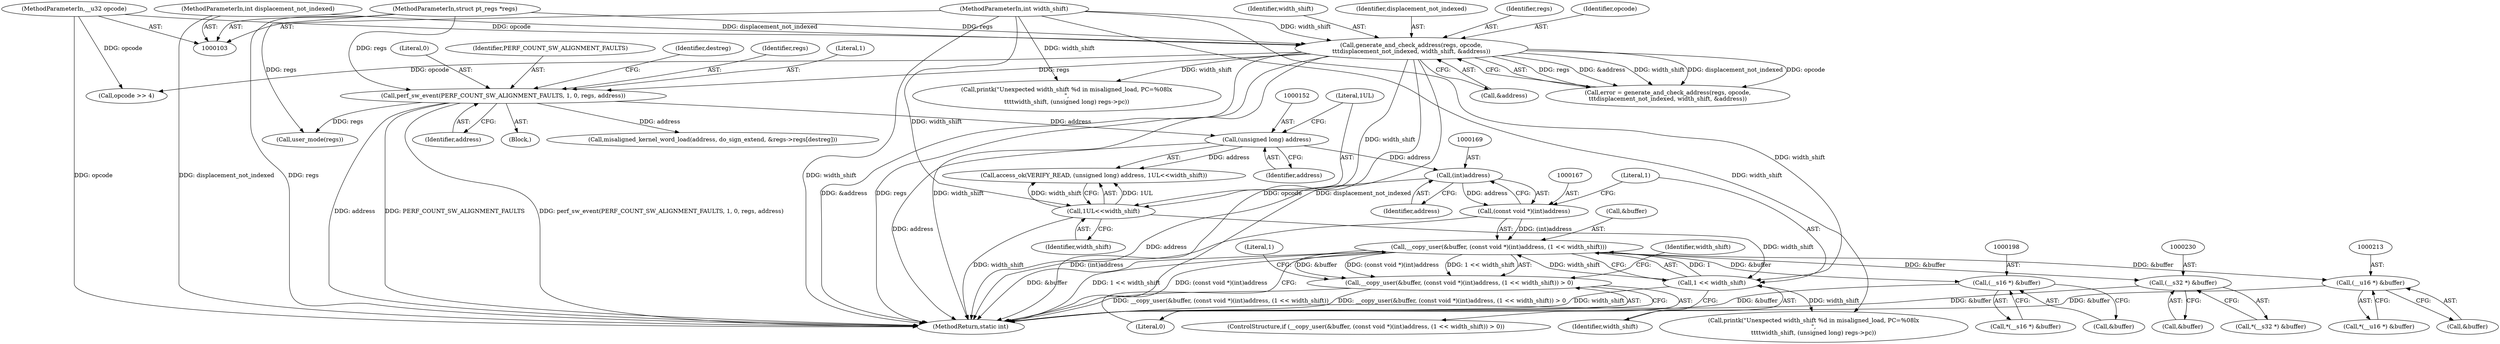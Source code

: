 digraph "1_linux_a8b0ca17b80e92faab46ee7179ba9e99ccb61233_26@API" {
"1000163" [label="(Call,__copy_user(&buffer, (const void *)(int)address, (1 << width_shift)))"];
"1000166" [label="(Call,(const void *)(int)address)"];
"1000168" [label="(Call,(int)address)"];
"1000151" [label="(Call,(unsigned long) address)"];
"1000129" [label="(Call,perf_sw_event(PERF_COUNT_SW_ALIGNMENT_FAULTS, 1, 0, regs, address))"];
"1000115" [label="(Call,generate_and_check_address(regs, opcode,\n\t\t\tdisplacement_not_indexed, width_shift, &address))"];
"1000104" [label="(MethodParameterIn,struct pt_regs *regs)"];
"1000105" [label="(MethodParameterIn,__u32 opcode)"];
"1000106" [label="(MethodParameterIn,int displacement_not_indexed)"];
"1000107" [label="(MethodParameterIn,int width_shift)"];
"1000171" [label="(Call,1 << width_shift)"];
"1000154" [label="(Call,1UL<<width_shift)"];
"1000162" [label="(Call,__copy_user(&buffer, (const void *)(int)address, (1 << width_shift)) > 0)"];
"1000197" [label="(Call,(__s16 *) &buffer)"];
"1000212" [label="(Call,(__u16 *) &buffer)"];
"1000229" [label="(Call,(__s32 *) &buffer)"];
"1000116" [label="(Identifier,regs)"];
"1000130" [label="(Identifier,PERF_COUNT_SW_ALIGNMENT_FAULTS)"];
"1000109" [label="(Block,)"];
"1000117" [label="(Identifier,opcode)"];
"1000138" [label="(Call,opcode >> 4)"];
"1000244" [label="(Call,printk(\"Unexpected width_shift %d in misaligned_load, PC=%08lx\n\",\n\t\t\t\twidth_shift, (unsigned long) regs->pc))"];
"1000106" [label="(MethodParameterIn,int displacement_not_indexed)"];
"1000170" [label="(Identifier,address)"];
"1000199" [label="(Call,&buffer)"];
"1000163" [label="(Call,__copy_user(&buffer, (const void *)(int)address, (1 << width_shift)))"];
"1000151" [label="(Call,(unsigned long) address)"];
"1000197" [label="(Call,(__s16 *) &buffer)"];
"1000136" [label="(Identifier,destreg)"];
"1000120" [label="(Call,&address)"];
"1000115" [label="(Call,generate_and_check_address(regs, opcode,\n\t\t\tdisplacement_not_indexed, width_shift, &address))"];
"1000180" [label="(Identifier,width_shift)"];
"1000166" [label="(Call,(const void *)(int)address)"];
"1000196" [label="(Call,*(__s16 *) &buffer)"];
"1000212" [label="(Call,(__u16 *) &buffer)"];
"1000174" [label="(Literal,0)"];
"1000119" [label="(Identifier,width_shift)"];
"1000133" [label="(Identifier,regs)"];
"1000113" [label="(Call,error = generate_and_check_address(regs, opcode,\n\t\t\tdisplacement_not_indexed, width_shift, &address))"];
"1000118" [label="(Identifier,displacement_not_indexed)"];
"1000178" [label="(Literal,1)"];
"1000173" [label="(Identifier,width_shift)"];
"1000129" [label="(Call,perf_sw_event(PERF_COUNT_SW_ALIGNMENT_FAULTS, 1, 0, regs, address))"];
"1000168" [label="(Call,(int)address)"];
"1000156" [label="(Identifier,width_shift)"];
"1000131" [label="(Literal,1)"];
"1000211" [label="(Call,*(__u16 *) &buffer)"];
"1000294" [label="(Call,printk(\"Unexpected width_shift %d in misaligned_load, PC=%08lx\n\",\n\t\t\t\twidth_shift, (unsigned long) regs->pc))"];
"1000149" [label="(Call,access_ok(VERIFY_READ, (unsigned long) address, 1UL<<width_shift))"];
"1000172" [label="(Literal,1)"];
"1000161" [label="(ControlStructure,if (__copy_user(&buffer, (const void *)(int)address, (1 << width_shift)) > 0))"];
"1000231" [label="(Call,&buffer)"];
"1000228" [label="(Call,*(__s32 *) &buffer)"];
"1000107" [label="(MethodParameterIn,int width_shift)"];
"1000214" [label="(Call,&buffer)"];
"1000261" [label="(Call,misaligned_kernel_word_load(address, do_sign_extend, &regs->regs[destreg]))"];
"1000134" [label="(Identifier,address)"];
"1000155" [label="(Literal,1UL)"];
"1000171" [label="(Call,1 << width_shift)"];
"1000164" [label="(Call,&buffer)"];
"1000162" [label="(Call,__copy_user(&buffer, (const void *)(int)address, (1 << width_shift)) > 0)"];
"1000143" [label="(Call,user_mode(regs))"];
"1000154" [label="(Call,1UL<<width_shift)"];
"1000104" [label="(MethodParameterIn,struct pt_regs *regs)"];
"1000132" [label="(Literal,0)"];
"1000229" [label="(Call,(__s32 *) &buffer)"];
"1000153" [label="(Identifier,address)"];
"1000105" [label="(MethodParameterIn,__u32 opcode)"];
"1000305" [label="(MethodReturn,static int)"];
"1000163" -> "1000162"  [label="AST: "];
"1000163" -> "1000171"  [label="CFG: "];
"1000164" -> "1000163"  [label="AST: "];
"1000166" -> "1000163"  [label="AST: "];
"1000171" -> "1000163"  [label="AST: "];
"1000174" -> "1000163"  [label="CFG: "];
"1000163" -> "1000305"  [label="DDG: (const void *)(int)address"];
"1000163" -> "1000305"  [label="DDG: &buffer"];
"1000163" -> "1000305"  [label="DDG: 1 << width_shift"];
"1000163" -> "1000162"  [label="DDG: &buffer"];
"1000163" -> "1000162"  [label="DDG: (const void *)(int)address"];
"1000163" -> "1000162"  [label="DDG: 1 << width_shift"];
"1000166" -> "1000163"  [label="DDG: (int)address"];
"1000171" -> "1000163"  [label="DDG: 1"];
"1000171" -> "1000163"  [label="DDG: width_shift"];
"1000163" -> "1000197"  [label="DDG: &buffer"];
"1000163" -> "1000212"  [label="DDG: &buffer"];
"1000163" -> "1000229"  [label="DDG: &buffer"];
"1000166" -> "1000168"  [label="CFG: "];
"1000167" -> "1000166"  [label="AST: "];
"1000168" -> "1000166"  [label="AST: "];
"1000172" -> "1000166"  [label="CFG: "];
"1000166" -> "1000305"  [label="DDG: (int)address"];
"1000168" -> "1000166"  [label="DDG: address"];
"1000168" -> "1000170"  [label="CFG: "];
"1000169" -> "1000168"  [label="AST: "];
"1000170" -> "1000168"  [label="AST: "];
"1000168" -> "1000305"  [label="DDG: address"];
"1000151" -> "1000168"  [label="DDG: address"];
"1000151" -> "1000149"  [label="AST: "];
"1000151" -> "1000153"  [label="CFG: "];
"1000152" -> "1000151"  [label="AST: "];
"1000153" -> "1000151"  [label="AST: "];
"1000155" -> "1000151"  [label="CFG: "];
"1000151" -> "1000305"  [label="DDG: address"];
"1000151" -> "1000149"  [label="DDG: address"];
"1000129" -> "1000151"  [label="DDG: address"];
"1000129" -> "1000109"  [label="AST: "];
"1000129" -> "1000134"  [label="CFG: "];
"1000130" -> "1000129"  [label="AST: "];
"1000131" -> "1000129"  [label="AST: "];
"1000132" -> "1000129"  [label="AST: "];
"1000133" -> "1000129"  [label="AST: "];
"1000134" -> "1000129"  [label="AST: "];
"1000136" -> "1000129"  [label="CFG: "];
"1000129" -> "1000305"  [label="DDG: PERF_COUNT_SW_ALIGNMENT_FAULTS"];
"1000129" -> "1000305"  [label="DDG: perf_sw_event(PERF_COUNT_SW_ALIGNMENT_FAULTS, 1, 0, regs, address)"];
"1000129" -> "1000305"  [label="DDG: address"];
"1000115" -> "1000129"  [label="DDG: regs"];
"1000104" -> "1000129"  [label="DDG: regs"];
"1000129" -> "1000143"  [label="DDG: regs"];
"1000129" -> "1000261"  [label="DDG: address"];
"1000115" -> "1000113"  [label="AST: "];
"1000115" -> "1000120"  [label="CFG: "];
"1000116" -> "1000115"  [label="AST: "];
"1000117" -> "1000115"  [label="AST: "];
"1000118" -> "1000115"  [label="AST: "];
"1000119" -> "1000115"  [label="AST: "];
"1000120" -> "1000115"  [label="AST: "];
"1000113" -> "1000115"  [label="CFG: "];
"1000115" -> "1000305"  [label="DDG: width_shift"];
"1000115" -> "1000305"  [label="DDG: opcode"];
"1000115" -> "1000305"  [label="DDG: displacement_not_indexed"];
"1000115" -> "1000305"  [label="DDG: &address"];
"1000115" -> "1000305"  [label="DDG: regs"];
"1000115" -> "1000113"  [label="DDG: regs"];
"1000115" -> "1000113"  [label="DDG: &address"];
"1000115" -> "1000113"  [label="DDG: width_shift"];
"1000115" -> "1000113"  [label="DDG: displacement_not_indexed"];
"1000115" -> "1000113"  [label="DDG: opcode"];
"1000104" -> "1000115"  [label="DDG: regs"];
"1000105" -> "1000115"  [label="DDG: opcode"];
"1000106" -> "1000115"  [label="DDG: displacement_not_indexed"];
"1000107" -> "1000115"  [label="DDG: width_shift"];
"1000115" -> "1000138"  [label="DDG: opcode"];
"1000115" -> "1000154"  [label="DDG: width_shift"];
"1000115" -> "1000294"  [label="DDG: width_shift"];
"1000104" -> "1000103"  [label="AST: "];
"1000104" -> "1000305"  [label="DDG: regs"];
"1000104" -> "1000143"  [label="DDG: regs"];
"1000105" -> "1000103"  [label="AST: "];
"1000105" -> "1000305"  [label="DDG: opcode"];
"1000105" -> "1000138"  [label="DDG: opcode"];
"1000106" -> "1000103"  [label="AST: "];
"1000106" -> "1000305"  [label="DDG: displacement_not_indexed"];
"1000107" -> "1000103"  [label="AST: "];
"1000107" -> "1000305"  [label="DDG: width_shift"];
"1000107" -> "1000154"  [label="DDG: width_shift"];
"1000107" -> "1000171"  [label="DDG: width_shift"];
"1000107" -> "1000244"  [label="DDG: width_shift"];
"1000107" -> "1000294"  [label="DDG: width_shift"];
"1000171" -> "1000173"  [label="CFG: "];
"1000172" -> "1000171"  [label="AST: "];
"1000173" -> "1000171"  [label="AST: "];
"1000171" -> "1000305"  [label="DDG: width_shift"];
"1000154" -> "1000171"  [label="DDG: width_shift"];
"1000171" -> "1000244"  [label="DDG: width_shift"];
"1000154" -> "1000149"  [label="AST: "];
"1000154" -> "1000156"  [label="CFG: "];
"1000155" -> "1000154"  [label="AST: "];
"1000156" -> "1000154"  [label="AST: "];
"1000149" -> "1000154"  [label="CFG: "];
"1000154" -> "1000305"  [label="DDG: width_shift"];
"1000154" -> "1000149"  [label="DDG: 1UL"];
"1000154" -> "1000149"  [label="DDG: width_shift"];
"1000162" -> "1000161"  [label="AST: "];
"1000162" -> "1000174"  [label="CFG: "];
"1000174" -> "1000162"  [label="AST: "];
"1000178" -> "1000162"  [label="CFG: "];
"1000180" -> "1000162"  [label="CFG: "];
"1000162" -> "1000305"  [label="DDG: __copy_user(&buffer, (const void *)(int)address, (1 << width_shift))"];
"1000162" -> "1000305"  [label="DDG: __copy_user(&buffer, (const void *)(int)address, (1 << width_shift)) > 0"];
"1000197" -> "1000196"  [label="AST: "];
"1000197" -> "1000199"  [label="CFG: "];
"1000198" -> "1000197"  [label="AST: "];
"1000199" -> "1000197"  [label="AST: "];
"1000196" -> "1000197"  [label="CFG: "];
"1000197" -> "1000305"  [label="DDG: &buffer"];
"1000212" -> "1000211"  [label="AST: "];
"1000212" -> "1000214"  [label="CFG: "];
"1000213" -> "1000212"  [label="AST: "];
"1000214" -> "1000212"  [label="AST: "];
"1000211" -> "1000212"  [label="CFG: "];
"1000212" -> "1000305"  [label="DDG: &buffer"];
"1000229" -> "1000228"  [label="AST: "];
"1000229" -> "1000231"  [label="CFG: "];
"1000230" -> "1000229"  [label="AST: "];
"1000231" -> "1000229"  [label="AST: "];
"1000228" -> "1000229"  [label="CFG: "];
"1000229" -> "1000305"  [label="DDG: &buffer"];
}
